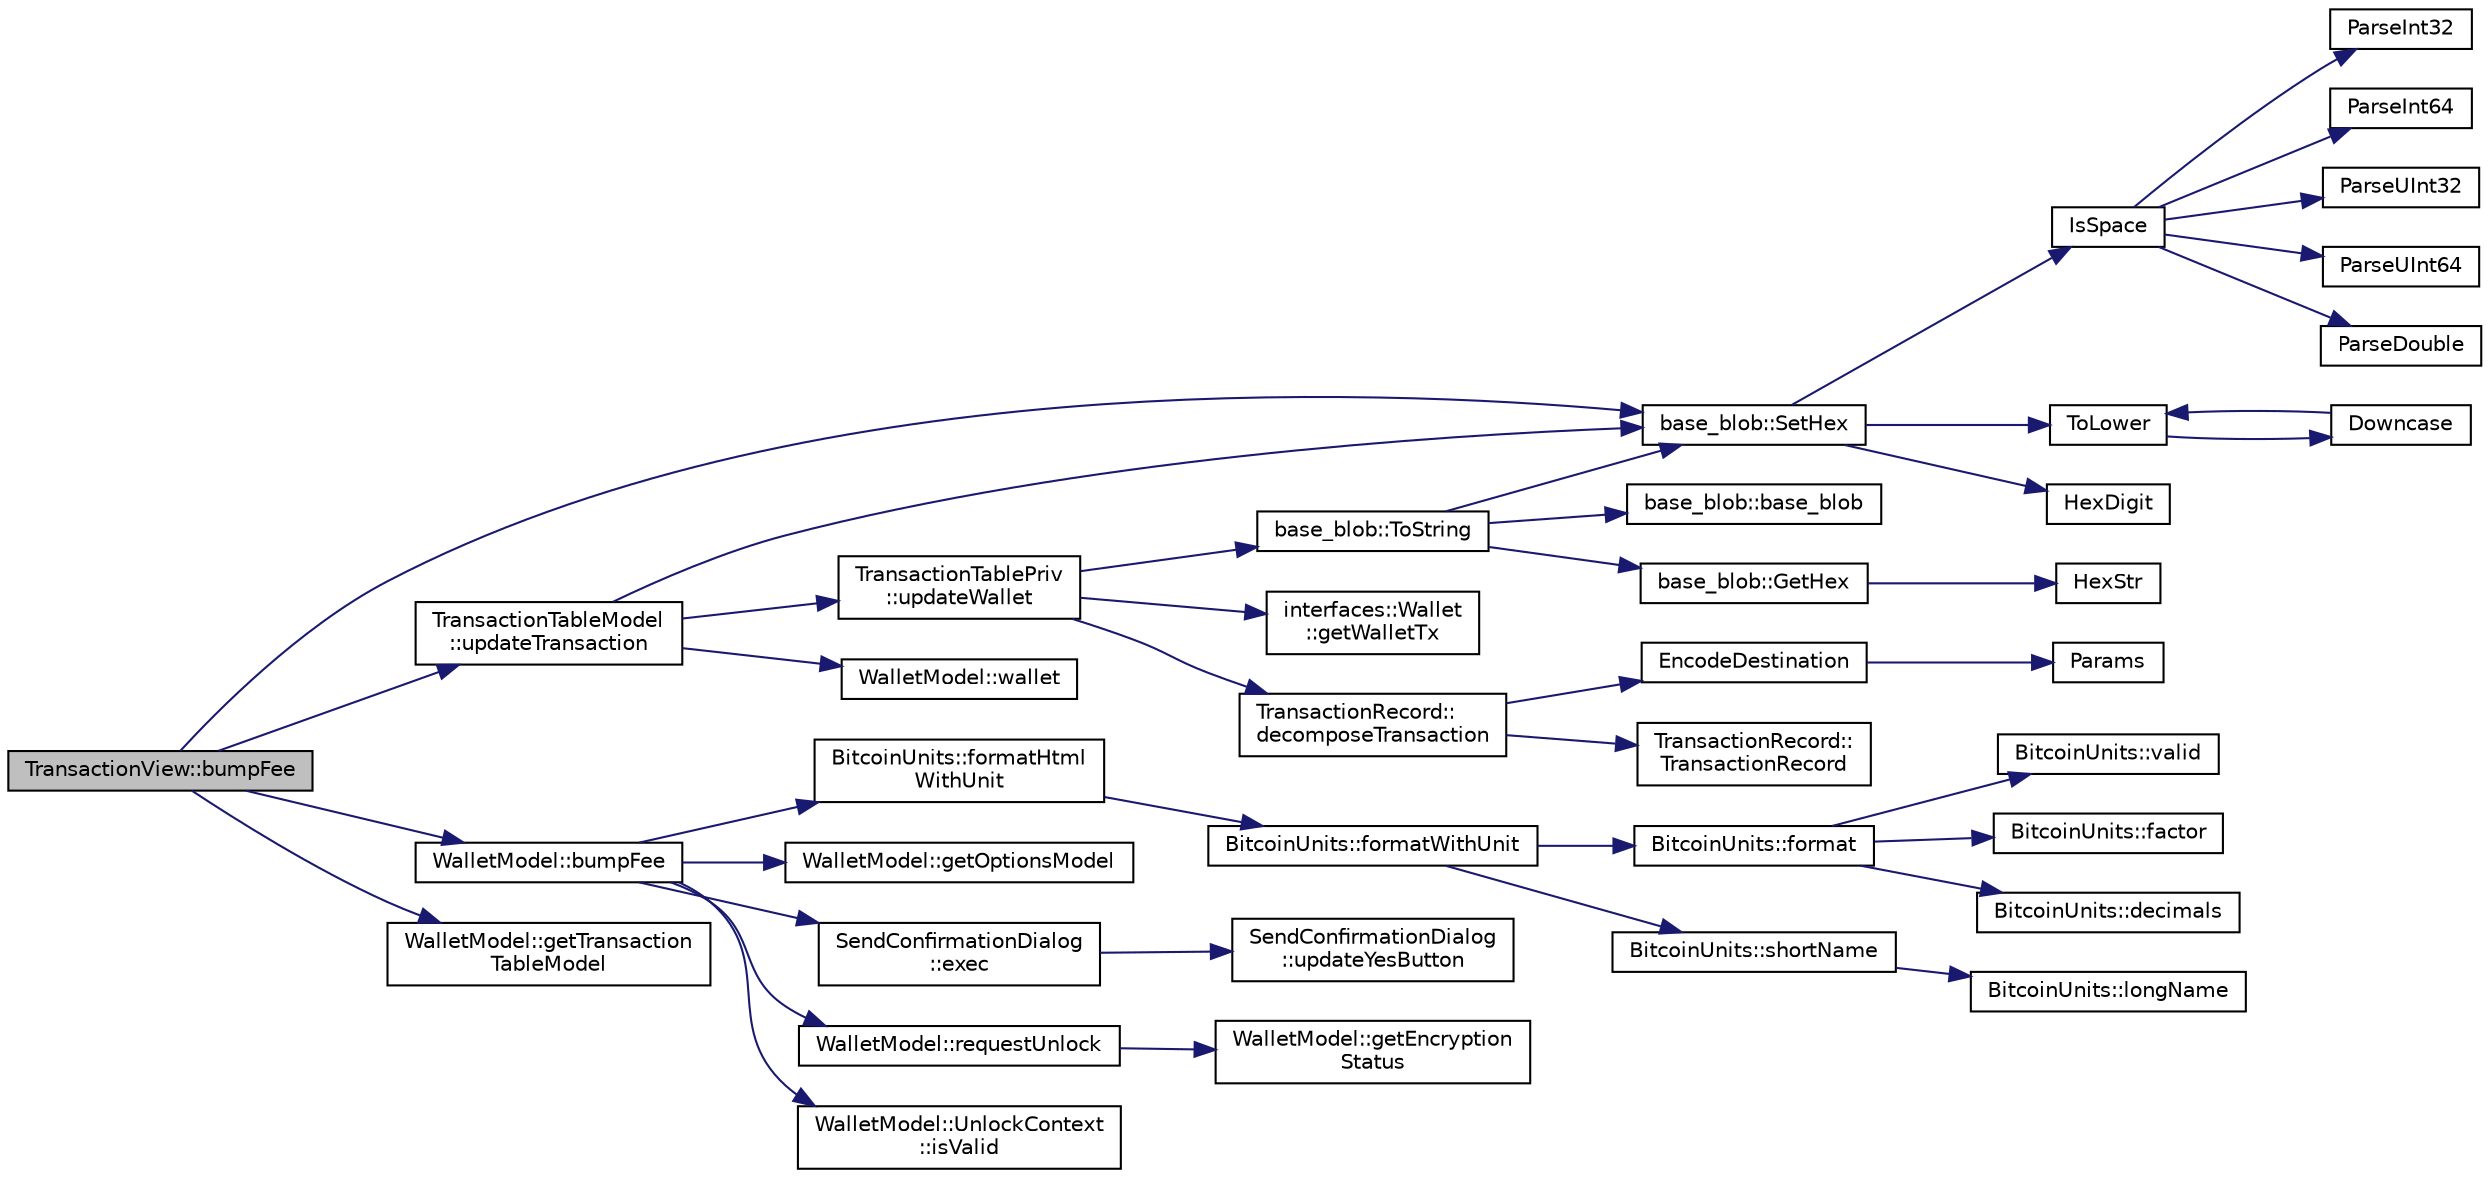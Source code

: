 digraph "TransactionView::bumpFee"
{
  edge [fontname="Helvetica",fontsize="10",labelfontname="Helvetica",labelfontsize="10"];
  node [fontname="Helvetica",fontsize="10",shape=record];
  rankdir="LR";
  Node1 [label="TransactionView::bumpFee",height=0.2,width=0.4,color="black", fillcolor="grey75", style="filled", fontcolor="black"];
  Node1 -> Node2 [color="midnightblue",fontsize="10",style="solid",fontname="Helvetica"];
  Node2 [label="base_blob::SetHex",height=0.2,width=0.4,color="black", fillcolor="white", style="filled",URL="$classbase__blob.html#a5ec1f681a2830f4e180fe664c0eb4dd0"];
  Node2 -> Node3 [color="midnightblue",fontsize="10",style="solid",fontname="Helvetica"];
  Node3 [label="IsSpace",height=0.2,width=0.4,color="black", fillcolor="white", style="filled",URL="$strencodings_8h.html#aa30de1eac29287732050df7168cde03a",tooltip="Tests if the given character is a whitespace character. "];
  Node3 -> Node4 [color="midnightblue",fontsize="10",style="solid",fontname="Helvetica"];
  Node4 [label="ParseInt32",height=0.2,width=0.4,color="black", fillcolor="white", style="filled",URL="$strencodings_8h.html#a28581aab6ddb04da2c69bd0f0ffee6ae",tooltip="Convert string to signed 32-bit integer with strict parse error feedback. "];
  Node3 -> Node5 [color="midnightblue",fontsize="10",style="solid",fontname="Helvetica"];
  Node5 [label="ParseInt64",height=0.2,width=0.4,color="black", fillcolor="white", style="filled",URL="$strencodings_8h.html#a7598ac1ae52f69abe5f103fc6e4c9bd9",tooltip="Convert string to signed 64-bit integer with strict parse error feedback. "];
  Node3 -> Node6 [color="midnightblue",fontsize="10",style="solid",fontname="Helvetica"];
  Node6 [label="ParseUInt32",height=0.2,width=0.4,color="black", fillcolor="white", style="filled",URL="$strencodings_8h.html#ad4cd67d1bc9cc91801e9c22a0bd94ca7",tooltip="Convert decimal string to unsigned 32-bit integer with strict parse error feedback. "];
  Node3 -> Node7 [color="midnightblue",fontsize="10",style="solid",fontname="Helvetica"];
  Node7 [label="ParseUInt64",height=0.2,width=0.4,color="black", fillcolor="white", style="filled",URL="$strencodings_8h.html#ab721ae646504bb11a2ac467cc9013659",tooltip="Convert decimal string to unsigned 64-bit integer with strict parse error feedback. "];
  Node3 -> Node8 [color="midnightblue",fontsize="10",style="solid",fontname="Helvetica"];
  Node8 [label="ParseDouble",height=0.2,width=0.4,color="black", fillcolor="white", style="filled",URL="$strencodings_8h.html#ab126210409626dcb61aeb0e4300a8a46",tooltip="Convert string to double with strict parse error feedback. "];
  Node2 -> Node9 [color="midnightblue",fontsize="10",style="solid",fontname="Helvetica"];
  Node9 [label="ToLower",height=0.2,width=0.4,color="black", fillcolor="white", style="filled",URL="$strencodings_8h.html#a3556fcd948bc859caaa04f7355a71b16",tooltip="Converts the given character to its lowercase equivalent. "];
  Node9 -> Node10 [color="midnightblue",fontsize="10",style="solid",fontname="Helvetica"];
  Node10 [label="Downcase",height=0.2,width=0.4,color="black", fillcolor="white", style="filled",URL="$strencodings_8h.html#a0112c4a0e8c623b7fc4a52730c57e2d0",tooltip="Converts the given string to its lowercase equivalent. "];
  Node10 -> Node9 [color="midnightblue",fontsize="10",style="solid",fontname="Helvetica"];
  Node2 -> Node11 [color="midnightblue",fontsize="10",style="solid",fontname="Helvetica"];
  Node11 [label="HexDigit",height=0.2,width=0.4,color="black", fillcolor="white", style="filled",URL="$strencodings_8cpp.html#aa59e8a8c5a39cb5041f93bb95dd02119"];
  Node1 -> Node12 [color="midnightblue",fontsize="10",style="solid",fontname="Helvetica"];
  Node12 [label="WalletModel::bumpFee",height=0.2,width=0.4,color="black", fillcolor="white", style="filled",URL="$class_wallet_model.html#abf07879b93f66ffc129184bf7a37f069"];
  Node12 -> Node13 [color="midnightblue",fontsize="10",style="solid",fontname="Helvetica"];
  Node13 [label="BitcoinUnits::formatHtml\lWithUnit",height=0.2,width=0.4,color="black", fillcolor="white", style="filled",URL="$class_bitcoin_units.html#a5f4ef08b81386d393a16001bdfef5d56",tooltip="Format as HTML string (with unit) "];
  Node13 -> Node14 [color="midnightblue",fontsize="10",style="solid",fontname="Helvetica"];
  Node14 [label="BitcoinUnits::formatWithUnit",height=0.2,width=0.4,color="black", fillcolor="white", style="filled",URL="$class_bitcoin_units.html#aef9fb7509257bc84ee459d7f0c663020",tooltip="Format as string (with unit) "];
  Node14 -> Node15 [color="midnightblue",fontsize="10",style="solid",fontname="Helvetica"];
  Node15 [label="BitcoinUnits::format",height=0.2,width=0.4,color="black", fillcolor="white", style="filled",URL="$class_bitcoin_units.html#ab07437e5a788c80a82d75e3714bd3925",tooltip="Format as string. "];
  Node15 -> Node16 [color="midnightblue",fontsize="10",style="solid",fontname="Helvetica"];
  Node16 [label="BitcoinUnits::valid",height=0.2,width=0.4,color="black", fillcolor="white", style="filled",URL="$class_bitcoin_units.html#a81cbc41480adfb600dad79711d336e5f",tooltip="Is unit ID valid? "];
  Node15 -> Node17 [color="midnightblue",fontsize="10",style="solid",fontname="Helvetica"];
  Node17 [label="BitcoinUnits::factor",height=0.2,width=0.4,color="black", fillcolor="white", style="filled",URL="$class_bitcoin_units.html#ae967b9e6ecbb8f041bfe398d27533b09",tooltip="Number of Satoshis (1e-8) per unit. "];
  Node15 -> Node18 [color="midnightblue",fontsize="10",style="solid",fontname="Helvetica"];
  Node18 [label="BitcoinUnits::decimals",height=0.2,width=0.4,color="black", fillcolor="white", style="filled",URL="$class_bitcoin_units.html#a3f0fc21634520ea06c684ba0d7e25f2f",tooltip="Number of decimals left. "];
  Node14 -> Node19 [color="midnightblue",fontsize="10",style="solid",fontname="Helvetica"];
  Node19 [label="BitcoinUnits::shortName",height=0.2,width=0.4,color="black", fillcolor="white", style="filled",URL="$class_bitcoin_units.html#af65eb534385613f176593cc7545136d0",tooltip="Short name. "];
  Node19 -> Node20 [color="midnightblue",fontsize="10",style="solid",fontname="Helvetica"];
  Node20 [label="BitcoinUnits::longName",height=0.2,width=0.4,color="black", fillcolor="white", style="filled",URL="$class_bitcoin_units.html#a97f983970ff33cae20996ba26ab257cd",tooltip="Long name. "];
  Node12 -> Node21 [color="midnightblue",fontsize="10",style="solid",fontname="Helvetica"];
  Node21 [label="WalletModel::getOptionsModel",height=0.2,width=0.4,color="black", fillcolor="white", style="filled",URL="$class_wallet_model.html#a96d53e56b3f8f07537ea2523f7a7d300"];
  Node12 -> Node22 [color="midnightblue",fontsize="10",style="solid",fontname="Helvetica"];
  Node22 [label="SendConfirmationDialog\l::exec",height=0.2,width=0.4,color="black", fillcolor="white", style="filled",URL="$class_send_confirmation_dialog.html#abf3d0b7f41287f492e050e827aaacb12"];
  Node22 -> Node23 [color="midnightblue",fontsize="10",style="solid",fontname="Helvetica"];
  Node23 [label="SendConfirmationDialog\l::updateYesButton",height=0.2,width=0.4,color="black", fillcolor="white", style="filled",URL="$class_send_confirmation_dialog.html#a16d172238461a082fedb1d20490bdef7"];
  Node12 -> Node24 [color="midnightblue",fontsize="10",style="solid",fontname="Helvetica"];
  Node24 [label="WalletModel::requestUnlock",height=0.2,width=0.4,color="black", fillcolor="white", style="filled",URL="$class_wallet_model.html#ae98eaede9493625ce778a0a873b3d124"];
  Node24 -> Node25 [color="midnightblue",fontsize="10",style="solid",fontname="Helvetica"];
  Node25 [label="WalletModel::getEncryption\lStatus",height=0.2,width=0.4,color="black", fillcolor="white", style="filled",URL="$class_wallet_model.html#acfb62be638267bbf1bf498fb6501c31d"];
  Node12 -> Node26 [color="midnightblue",fontsize="10",style="solid",fontname="Helvetica"];
  Node26 [label="WalletModel::UnlockContext\l::isValid",height=0.2,width=0.4,color="black", fillcolor="white", style="filled",URL="$class_wallet_model_1_1_unlock_context.html#a473668760a36c5f5c18aae08a7a23e25"];
  Node1 -> Node27 [color="midnightblue",fontsize="10",style="solid",fontname="Helvetica"];
  Node27 [label="WalletModel::getTransaction\lTableModel",height=0.2,width=0.4,color="black", fillcolor="white", style="filled",URL="$class_wallet_model.html#afe9f7d149f1e8335033c69dab1dc277d"];
  Node1 -> Node28 [color="midnightblue",fontsize="10",style="solid",fontname="Helvetica"];
  Node28 [label="TransactionTableModel\l::updateTransaction",height=0.2,width=0.4,color="black", fillcolor="white", style="filled",URL="$class_transaction_table_model.html#a8de43b3c7ba0612304906eb5a2f51a06"];
  Node28 -> Node2 [color="midnightblue",fontsize="10",style="solid",fontname="Helvetica"];
  Node28 -> Node29 [color="midnightblue",fontsize="10",style="solid",fontname="Helvetica"];
  Node29 [label="TransactionTablePriv\l::updateWallet",height=0.2,width=0.4,color="black", fillcolor="white", style="filled",URL="$class_transaction_table_priv.html#a977b9a208ac98fd933280fcd71acf587"];
  Node29 -> Node30 [color="midnightblue",fontsize="10",style="solid",fontname="Helvetica"];
  Node30 [label="base_blob::ToString",height=0.2,width=0.4,color="black", fillcolor="white", style="filled",URL="$classbase__blob.html#a1a26b5da921f48b09b228d1bfda05088"];
  Node30 -> Node31 [color="midnightblue",fontsize="10",style="solid",fontname="Helvetica"];
  Node31 [label="base_blob::base_blob",height=0.2,width=0.4,color="black", fillcolor="white", style="filled",URL="$classbase__blob.html#ada7be83089951dc9438f384c0587cf29"];
  Node30 -> Node32 [color="midnightblue",fontsize="10",style="solid",fontname="Helvetica"];
  Node32 [label="base_blob::GetHex",height=0.2,width=0.4,color="black", fillcolor="white", style="filled",URL="$classbase__blob.html#a9541747b1f91f9469ac0aff90665bd32"];
  Node32 -> Node33 [color="midnightblue",fontsize="10",style="solid",fontname="Helvetica"];
  Node33 [label="HexStr",height=0.2,width=0.4,color="black", fillcolor="white", style="filled",URL="$strencodings_8h.html#af003e10d5d34c3271ca57ec79059a5ae"];
  Node30 -> Node2 [color="midnightblue",fontsize="10",style="solid",fontname="Helvetica"];
  Node29 -> Node34 [color="midnightblue",fontsize="10",style="solid",fontname="Helvetica"];
  Node34 [label="interfaces::Wallet\l::getWalletTx",height=0.2,width=0.4,color="black", fillcolor="white", style="filled",URL="$classinterfaces_1_1_wallet.html#a16a3aff553891417e7ddfe8179cd344c",tooltip="Get transaction information. "];
  Node29 -> Node35 [color="midnightblue",fontsize="10",style="solid",fontname="Helvetica"];
  Node35 [label="TransactionRecord::\ldecomposeTransaction",height=0.2,width=0.4,color="black", fillcolor="white", style="filled",URL="$class_transaction_record.html#a17e7fb9a968f008cccf1651e4e134939"];
  Node35 -> Node36 [color="midnightblue",fontsize="10",style="solid",fontname="Helvetica"];
  Node36 [label="EncodeDestination",height=0.2,width=0.4,color="black", fillcolor="white", style="filled",URL="$key__io_8cpp.html#a69b845c325e6bf516251cd3a67fe1df7"];
  Node36 -> Node37 [color="midnightblue",fontsize="10",style="solid",fontname="Helvetica"];
  Node37 [label="Params",height=0.2,width=0.4,color="black", fillcolor="white", style="filled",URL="$chainparams_8cpp.html#ace5c5b706d71a324a417dd2db394fd4a",tooltip="Return the currently selected parameters. "];
  Node35 -> Node38 [color="midnightblue",fontsize="10",style="solid",fontname="Helvetica"];
  Node38 [label="TransactionRecord::\lTransactionRecord",height=0.2,width=0.4,color="black", fillcolor="white", style="filled",URL="$class_transaction_record.html#abb95ce852c0d00e86dcf7ebf63e70a83"];
  Node28 -> Node39 [color="midnightblue",fontsize="10",style="solid",fontname="Helvetica"];
  Node39 [label="WalletModel::wallet",height=0.2,width=0.4,color="black", fillcolor="white", style="filled",URL="$class_wallet_model.html#a1c5870f02d5221d26a9a50f188c42d1f"];
}
